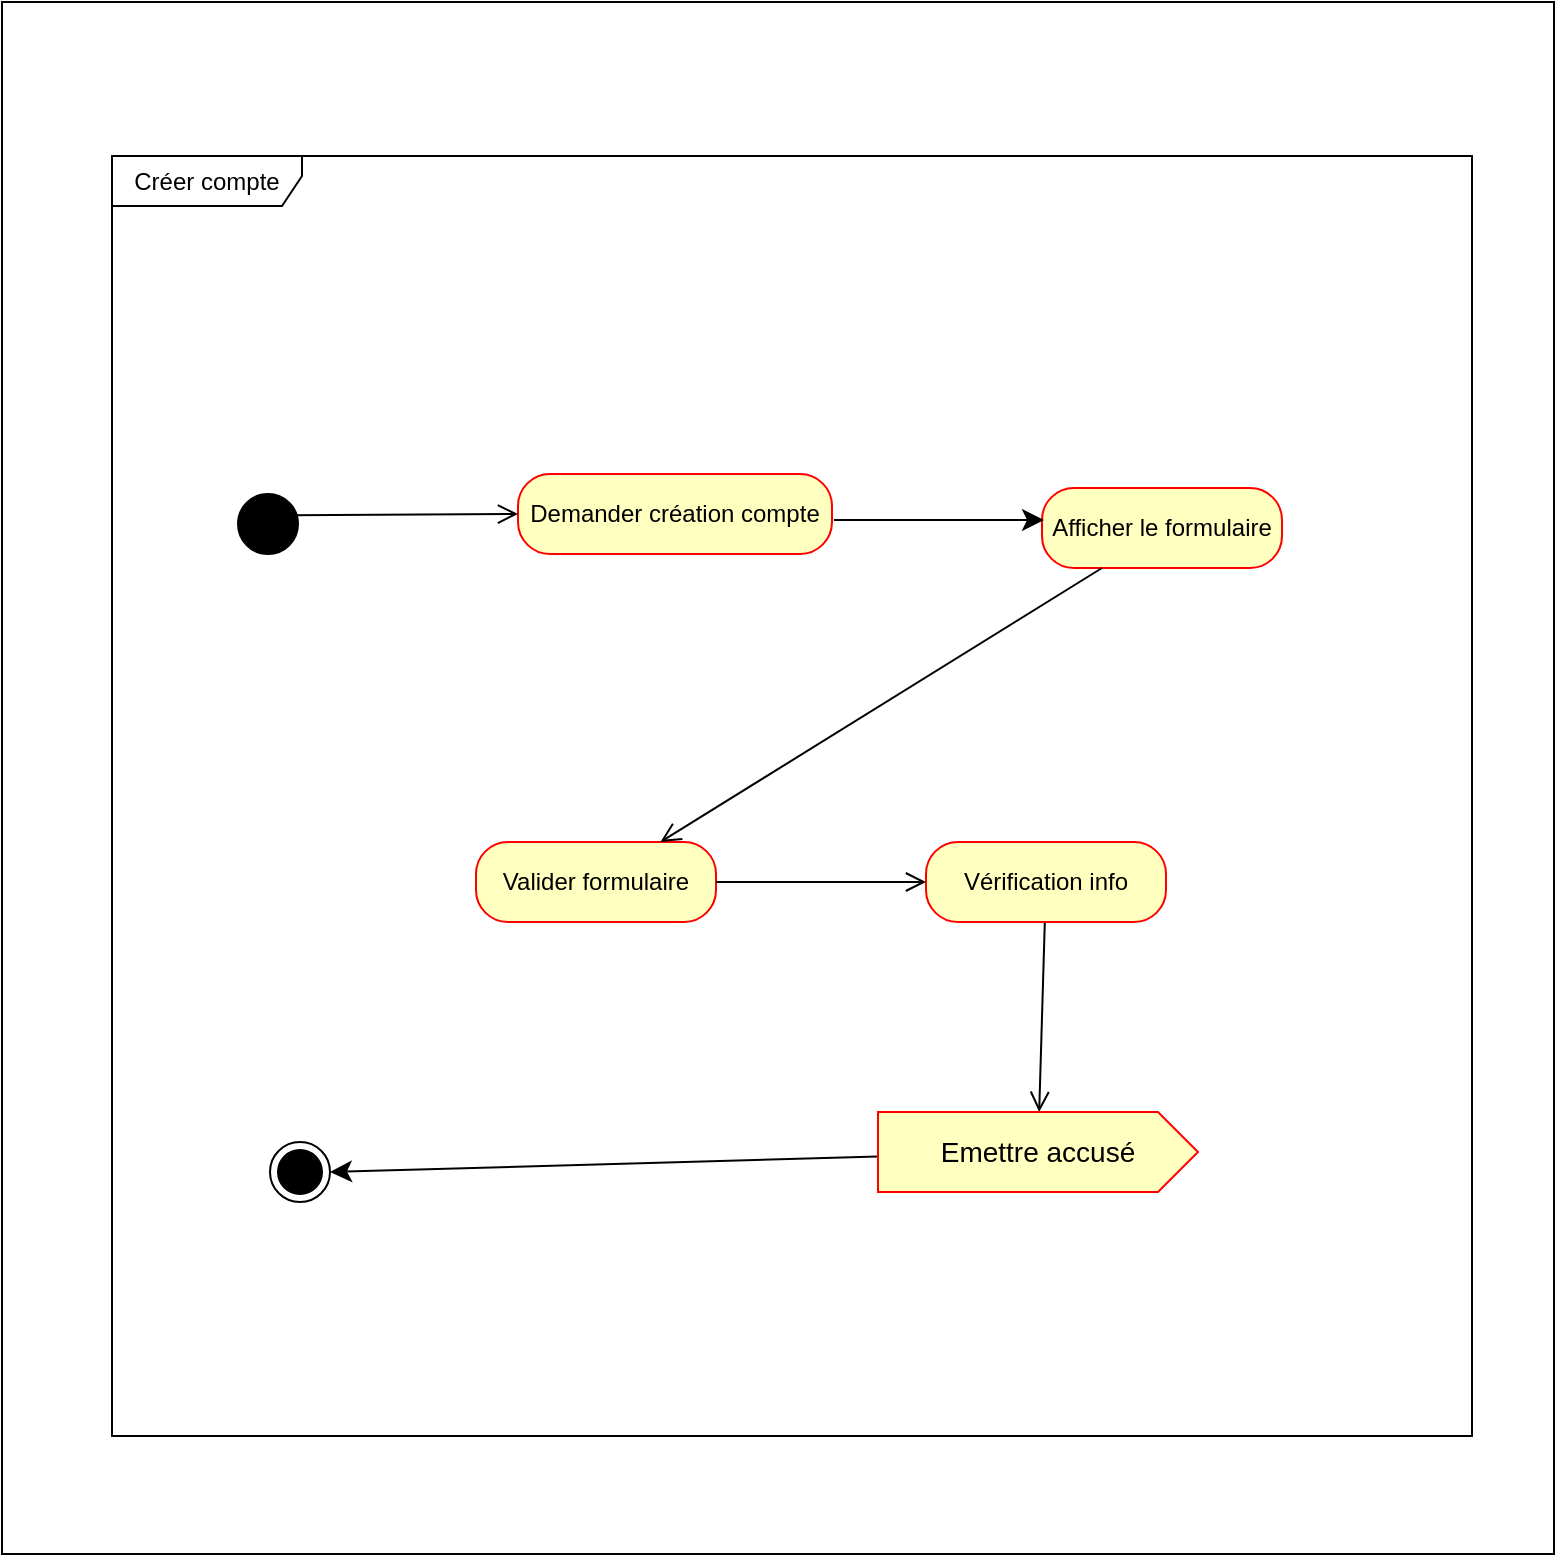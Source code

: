 <mxfile version="26.0.9">
  <diagram name="Page-1" id="KT4GDamzcqaZYSZdZJCs">
    <mxGraphModel dx="2046" dy="1350" grid="0" gridSize="10" guides="1" tooltips="1" connect="1" arrows="1" fold="1" page="0" pageScale="1" pageWidth="1200" pageHeight="1920" background="#ffffff" math="0" shadow="0">
      <root>
        <mxCell id="0" />
        <mxCell id="1" parent="0" />
        <mxCell id="Xe7MajIfbq_Jk5JDG2yo-25" value="" style="whiteSpace=wrap;html=1;aspect=fixed;" vertex="1" parent="1">
          <mxGeometry x="-668" y="-255" width="776" height="776" as="geometry" />
        </mxCell>
        <mxCell id="Xe7MajIfbq_Jk5JDG2yo-1" value="Créer compte" style="shape=umlFrame;whiteSpace=wrap;html=1;pointerEvents=0;recursiveResize=0;container=1;collapsible=0;width=95;height=25;swimlaneFillColor=none;gradientColor=none;" vertex="1" parent="1">
          <mxGeometry x="-613" y="-178" width="680" height="640" as="geometry" />
        </mxCell>
        <mxCell id="Xe7MajIfbq_Jk5JDG2yo-2" value="" style="ellipse;fillColor=strokeColor;html=1;" vertex="1" parent="Xe7MajIfbq_Jk5JDG2yo-1">
          <mxGeometry x="63" y="169" width="30" height="30" as="geometry" />
        </mxCell>
        <mxCell id="Xe7MajIfbq_Jk5JDG2yo-5" value="Afficher le formulaire" style="rounded=1;whiteSpace=wrap;html=1;arcSize=40;fontColor=#000000;fillColor=#ffffc0;strokeColor=#ff0000;" vertex="1" parent="Xe7MajIfbq_Jk5JDG2yo-1">
          <mxGeometry x="465" y="166" width="120" height="40" as="geometry" />
        </mxCell>
        <mxCell id="Xe7MajIfbq_Jk5JDG2yo-3" value="Demander création compte" style="rounded=1;whiteSpace=wrap;html=1;arcSize=40;fontColor=#000000;fillColor=#ffffc0;strokeColor=#ff0000;" vertex="1" parent="Xe7MajIfbq_Jk5JDG2yo-1">
          <mxGeometry x="203" y="159" width="157" height="40" as="geometry" />
        </mxCell>
        <mxCell id="Xe7MajIfbq_Jk5JDG2yo-7" value="Valider formulaire" style="rounded=1;whiteSpace=wrap;html=1;arcSize=40;fontColor=#000000;fillColor=#ffffc0;strokeColor=#ff0000;" vertex="1" parent="Xe7MajIfbq_Jk5JDG2yo-1">
          <mxGeometry x="182" y="343" width="120" height="40" as="geometry" />
        </mxCell>
        <mxCell id="Xe7MajIfbq_Jk5JDG2yo-11" style="edgeStyle=none;curved=1;rounded=0;orthogonalLoop=1;jettySize=auto;html=1;fontSize=12;startSize=8;endSize=8;exitX=1;exitY=1;exitDx=0;exitDy=0;entryX=0;entryY=0.5;entryDx=0;entryDy=0;endArrow=open;endFill=0;" edge="1" parent="Xe7MajIfbq_Jk5JDG2yo-1" target="Xe7MajIfbq_Jk5JDG2yo-3">
          <mxGeometry relative="1" as="geometry">
            <mxPoint x="88.607" y="179.607" as="sourcePoint" />
            <mxPoint x="233" y="171.44" as="targetPoint" />
          </mxGeometry>
        </mxCell>
        <mxCell id="Xe7MajIfbq_Jk5JDG2yo-12" value="" style="edgeStyle=none;orthogonalLoop=1;jettySize=auto;html=1;rounded=0;fontSize=12;startSize=8;endSize=8;curved=1;exitX=0.25;exitY=1;exitDx=0;exitDy=0;endArrow=open;endFill=0;" edge="1" parent="Xe7MajIfbq_Jk5JDG2yo-1" source="Xe7MajIfbq_Jk5JDG2yo-5" target="Xe7MajIfbq_Jk5JDG2yo-7">
          <mxGeometry width="140" relative="1" as="geometry">
            <mxPoint x="439" y="177" as="sourcePoint" />
            <mxPoint x="579" y="177" as="targetPoint" />
            <Array as="points" />
          </mxGeometry>
        </mxCell>
        <mxCell id="Xe7MajIfbq_Jk5JDG2yo-20" value="" style="edgeStyle=none;curved=1;rounded=0;orthogonalLoop=1;jettySize=auto;html=1;fontSize=12;startSize=8;endSize=8;endArrow=open;endFill=0;" edge="1" parent="Xe7MajIfbq_Jk5JDG2yo-1" source="Xe7MajIfbq_Jk5JDG2yo-14" target="Xe7MajIfbq_Jk5JDG2yo-19">
          <mxGeometry relative="1" as="geometry" />
        </mxCell>
        <mxCell id="Xe7MajIfbq_Jk5JDG2yo-14" value="Vérification info" style="rounded=1;whiteSpace=wrap;html=1;arcSize=40;fontColor=#000000;fillColor=#ffffc0;strokeColor=#ff0000;" vertex="1" parent="Xe7MajIfbq_Jk5JDG2yo-1">
          <mxGeometry x="407" y="343" width="120" height="40" as="geometry" />
        </mxCell>
        <mxCell id="Xe7MajIfbq_Jk5JDG2yo-16" value="" style="endArrow=open;html=1;rounded=0;fontSize=12;startSize=8;endSize=8;curved=1;exitX=1;exitY=0.5;exitDx=0;exitDy=0;endFill=0;" edge="1" parent="Xe7MajIfbq_Jk5JDG2yo-1" source="Xe7MajIfbq_Jk5JDG2yo-7" target="Xe7MajIfbq_Jk5JDG2yo-14">
          <mxGeometry width="50" height="50" relative="1" as="geometry">
            <mxPoint x="495" y="361" as="sourcePoint" />
            <mxPoint x="545" y="311" as="targetPoint" />
          </mxGeometry>
        </mxCell>
        <mxCell id="Xe7MajIfbq_Jk5JDG2yo-17" value="" style="endArrow=classic;html=1;rounded=0;fontSize=12;startSize=8;endSize=8;curved=1;exitX=1;exitY=0.5;exitDx=0;exitDy=0;" edge="1" parent="Xe7MajIfbq_Jk5JDG2yo-1">
          <mxGeometry width="50" height="50" relative="1" as="geometry">
            <mxPoint x="361" y="182" as="sourcePoint" />
            <mxPoint x="466" y="182" as="targetPoint" />
          </mxGeometry>
        </mxCell>
        <mxCell id="Xe7MajIfbq_Jk5JDG2yo-23" value="" style="edgeStyle=none;curved=1;rounded=0;orthogonalLoop=1;jettySize=auto;html=1;fontSize=12;startSize=8;endSize=8;entryX=1;entryY=0.5;entryDx=0;entryDy=0;" edge="1" parent="Xe7MajIfbq_Jk5JDG2yo-1" source="Xe7MajIfbq_Jk5JDG2yo-19" target="Xe7MajIfbq_Jk5JDG2yo-24">
          <mxGeometry relative="1" as="geometry">
            <mxPoint x="461" y="610" as="targetPoint" />
          </mxGeometry>
        </mxCell>
        <mxCell id="Xe7MajIfbq_Jk5JDG2yo-19" value="Emettre accusé" style="html=1;shape=mxgraph.infographic.ribbonSimple;notch1=0;notch2=20;align=center;verticalAlign=middle;fontSize=14;fontStyle=0;fillColor=#FFFFC0;whiteSpace=wrap;strokeColor=#FF0000;" vertex="1" parent="Xe7MajIfbq_Jk5JDG2yo-1">
          <mxGeometry x="383" y="478" width="160" height="40" as="geometry" />
        </mxCell>
        <mxCell id="Xe7MajIfbq_Jk5JDG2yo-24" value="" style="ellipse;html=1;shape=endState;fillColor=strokeColor;" vertex="1" parent="Xe7MajIfbq_Jk5JDG2yo-1">
          <mxGeometry x="79" y="493" width="30" height="30" as="geometry" />
        </mxCell>
      </root>
    </mxGraphModel>
  </diagram>
</mxfile>

